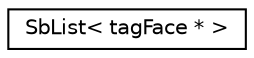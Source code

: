 digraph "Graphical Class Hierarchy"
{
 // LATEX_PDF_SIZE
  edge [fontname="Helvetica",fontsize="10",labelfontname="Helvetica",labelfontsize="10"];
  node [fontname="Helvetica",fontsize="10",shape=record];
  rankdir="LR";
  Node0 [label="SbList\< tagFace * \>",height=0.2,width=0.4,color="black", fillcolor="white", style="filled",URL="$classSbList.html",tooltip=" "];
}
